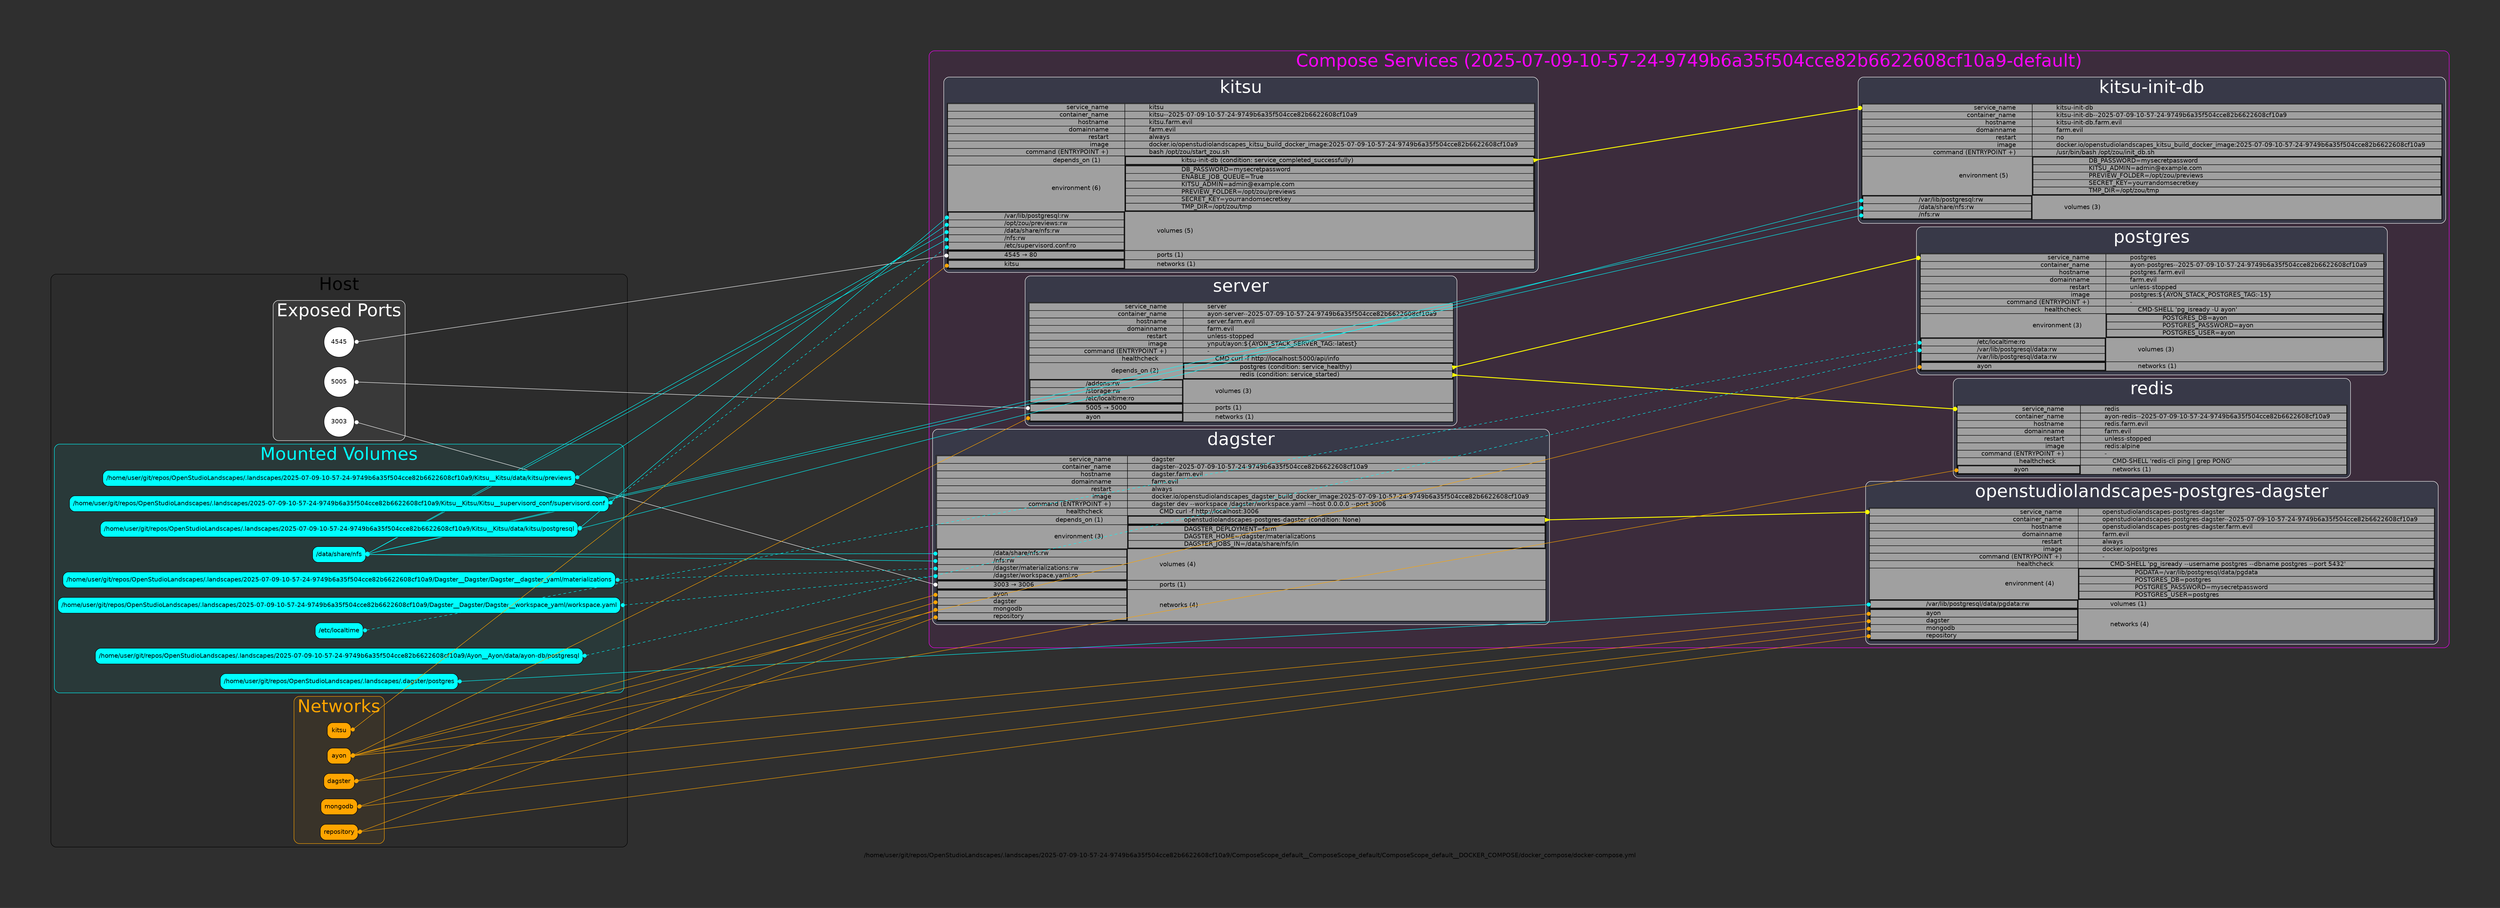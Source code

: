 digraph main_graph {
	graph [bb="0,0,5624,1857",
		bgcolor="#2f2f2f",
		fontname=Helvetica,
		label="/home/user/git/repos/OpenStudioLandscapes/.landscapes/2025-07-09-10-57-24-9749b6a35f504cce82b6622608cf10a9/ComposeScope_default__\
ComposeScope_default/ComposeScope_default__DOCKER_COMPOSE/docker_compose/docker-compose.yml",
		lheight=0.21,
		lp="2812,11.5",
		lwidth=24.46,
		nodesep=0.3,
		pad=1.5,
		rankdir=LR,
		ranksep=10,
		splines=line,
		style=rounded
	];
	node [label="\N"];
	subgraph "cluster_cluster_root_services_2025-07-09-10-57-24-9749b6a35f504cce82b6622608cf10a9-default" {
		graph [bb="2011,486,5616,1849",
			color="#FF00FF",
			fillcolor="#FF00FF10",
			fontcolor="#FF00FF",
			fontname=Helvetica,
			fontsize=40,
			label="Compose Services (2025-07-09-10-57-24-9749b6a35f504cce82b6622608cf10a9-default)",
			lheight=0.61,
			lp="3813.5,1823",
			lwidth=24.90,
			rankdir=TB,
			style="filled,rounded"
		];
		subgraph cluster_cluster_service_postgres {
			graph [bb="4366.5,1109,5440.5,1447",
				color=white,
				fillcolor="#00FFFF10",
				fontcolor=white,
				fontname=Helvetica,
				label=postgres,
				lheight=0.61,
				lp="4903.5,1421",
				lwidth=2.43,
				rankdir=TB,
				shape=square,
				style="filled,rounded"
			];
			"NODE-SERVICE_postgres"	[color="#0A0A0A",
				fillcolor="#A0A0A0",
				fontname=Helvetica,
				height=3.7361,
				label=<<table border="1" cellspacing="0" cellpadding="0">
    <!-- SERVICE_NAME -->
    <tr>
        <td align="right" port="PLUG_NODE-SERVICE_postgres">
            service_name
        </td>
        <td align="left">
            postgres
        </td>
    </tr>
    <!-- CONTAINER_NAME -->
    <tr>
        <td align="right">
            container_name
        </td>
        <td align="left">
            ayon-postgres--2025-07-09-10-57-24-9749b6a35f504cce82b6622608cf10a9
        </td>
    </tr>
    <!-- HOSTNAME -->
    <tr>
        <td align="right">
            hostname
        </td>
        <td align="left">
            postgres.farm.evil
        </td>
    </tr>
    <!-- DOMAINNAME -->
    <tr>
        <td align="right">
            domainname
        </td>
        <td align="left">
            farm.evil
        </td>
    </tr>
    <!-- RESTART -->
    <tr>
        <td align="right">
            restart
        </td>
        <td align="left">
            unless-stopped
        </td>
    </tr>
    <!-- IMAGE -->
    <tr>
        <td align="right">
            image
        </td>
        <td align="left">
            postgres:${AYON_STACK_POSTGRES_TAG:-15}
        </td>
    </tr>
    <!-- COMMAND -->
    <tr>
        <td align="right">
            command (ENTRYPOINT +)
        </td>
        <td align="left">
            -
        </td>
    </tr>
    <!-- HEALTHCHECK -->
    
        <tr>
            <td align="right">
                healthcheck
            </td>
            <td align="left">
                CMD-SHELL 'pg_isready -U ayon'
            </td>
        </tr>
    
    <!-- DEPENDS_ON -->
    
    <!-- ENVIRONMENT -->
    
        <tr>
            <td align="right">
                environment (3)
            </td>
            <td align="left">
                <table border="1" cellspacing="0" cellpadding="0">
                    
                    <tr>
                        <td align="left">
                            POSTGRES_DB=ayon
                        </td>
                    </tr>
                    
                    <tr>
                        <td align="left">
                            POSTGRES_PASSWORD=ayon
                        </td>
                    </tr>
                    
                    <tr>
                        <td align="left">
                            POSTGRES_USER=ayon
                        </td>
                    </tr>
                    
                </table>
            </td>
        </tr>
    
    <!-- VOLUMES -->
    
        <tr>
            <td align="left">
                <table border="1" cellspacing="0" cellpadding="0">
                    
                    <tr>
                        <td align="left" port="PLUG_postgres__/etc/localtime">
                            /etc/localtime:ro
                        </td>
                    </tr>
                    
                    <tr>
                        <td align="left" port="PLUG_postgres__/var/lib/postgresql/data">
                            /var/lib/postgresql/data:rw
                        </td>
                    </tr>
                    
                    <tr>
                        <td align="left" port="PLUG_postgres__/var/lib/postgresql/data">
                            /var/lib/postgresql/data:rw
                        </td>
                    </tr>
                    
                </table>
            </td>
            <td align="left">
                volumes (3)
            </td>
        </tr>
    
    <!-- PORTS -->
    
    <!-- NETWORKS -->
    
        <tr>
            <td align="left">
                <table border="1" cellspacing="0" cellpadding="0">
                    
                    <tr>
                        <td align="left" port="PLUG_ayon">
                            ayon
                        </td>
                    </tr>
                    
                </table>
            </td>
            <td align="left">
                networks (1)
            </td>
        </tr>
    
</table>>,
				labeljust=l,
				pos="4903.5,1252",
				shape=plain,
				style=filled,
				width=14.694];
		}
		subgraph cluster_cluster_service_redis {
			graph [bb="4450.5,874,5356.5,1101",
				color=white,
				fillcolor="#00FFFF10",
				fontcolor=white,
				fontname=Helvetica,
				label=redis,
				lheight=0.61,
				lp="4903.5,1075",
				lwidth=1.38,
				rankdir=TB,
				shape=square,
				style="filled,rounded"
			];
			"NODE-SERVICE_redis"	[color="#0A0A0A",
				fillcolor="#A0A0A0",
				fontname=Helvetica,
				height=2.2083,
				label=<<table border="1" cellspacing="0" cellpadding="0">
    <!-- SERVICE_NAME -->
    <tr>
        <td align="right" port="PLUG_NODE-SERVICE_redis">
            service_name
        </td>
        <td align="left">
            redis
        </td>
    </tr>
    <!-- CONTAINER_NAME -->
    <tr>
        <td align="right">
            container_name
        </td>
        <td align="left">
            ayon-redis--2025-07-09-10-57-24-9749b6a35f504cce82b6622608cf10a9
        </td>
    </tr>
    <!-- HOSTNAME -->
    <tr>
        <td align="right">
            hostname
        </td>
        <td align="left">
            redis.farm.evil
        </td>
    </tr>
    <!-- DOMAINNAME -->
    <tr>
        <td align="right">
            domainname
        </td>
        <td align="left">
            farm.evil
        </td>
    </tr>
    <!-- RESTART -->
    <tr>
        <td align="right">
            restart
        </td>
        <td align="left">
            unless-stopped
        </td>
    </tr>
    <!-- IMAGE -->
    <tr>
        <td align="right">
            image
        </td>
        <td align="left">
            redis:alpine
        </td>
    </tr>
    <!-- COMMAND -->
    <tr>
        <td align="right">
            command (ENTRYPOINT +)
        </td>
        <td align="left">
            -
        </td>
    </tr>
    <!-- HEALTHCHECK -->
    
        <tr>
            <td align="right">
                healthcheck
            </td>
            <td align="left">
                CMD-SHELL 'redis-cli ping | grep PONG'
            </td>
        </tr>
    
    <!-- DEPENDS_ON -->
    
    <!-- ENVIRONMENT -->
    
    <!-- VOLUMES -->
    
    <!-- PORTS -->
    
    <!-- NETWORKS -->
    
        <tr>
            <td align="left">
                <table border="1" cellspacing="0" cellpadding="0">
                    
                    <tr>
                        <td align="left" port="PLUG_ayon">
                            ayon
                        </td>
                    </tr>
                    
                </table>
            </td>
            <td align="left">
                networks (1)
            </td>
        </tr>
    
</table>>,
				labeljust=l,
				pos="4903.5,961",
				shape=plain,
				style=filled,
				width=12.361];
		}
		subgraph cluster_cluster_service_server {
			graph [bb="2264.5,993,3249.5,1335",
				color=white,
				fillcolor="#00FFFF10",
				fontcolor=white,
				fontname=Helvetica,
				label=server,
				lheight=0.61,
				lp="2757,1309",
				lwidth=1.78,
				rankdir=TB,
				shape=square,
				style="filled,rounded"
			];
			"NODE-SERVICE_server"	[color="#0A0A0A",
				fillcolor="#A0A0A0",
				fontname=Helvetica,
				height=3.7917,
				label=<<table border="1" cellspacing="0" cellpadding="0">
    <!-- SERVICE_NAME -->
    <tr>
        <td align="right" port="PLUG_NODE-SERVICE_server">
            service_name
        </td>
        <td align="left">
            server
        </td>
    </tr>
    <!-- CONTAINER_NAME -->
    <tr>
        <td align="right">
            container_name
        </td>
        <td align="left">
            ayon-server--2025-07-09-10-57-24-9749b6a35f504cce82b6622608cf10a9
        </td>
    </tr>
    <!-- HOSTNAME -->
    <tr>
        <td align="right">
            hostname
        </td>
        <td align="left">
            server.farm.evil
        </td>
    </tr>
    <!-- DOMAINNAME -->
    <tr>
        <td align="right">
            domainname
        </td>
        <td align="left">
            farm.evil
        </td>
    </tr>
    <!-- RESTART -->
    <tr>
        <td align="right">
            restart
        </td>
        <td align="left">
            unless-stopped
        </td>
    </tr>
    <!-- IMAGE -->
    <tr>
        <td align="right">
            image
        </td>
        <td align="left">
            ynput/ayon:${AYON_STACK_SERVER_TAG:-latest}
        </td>
    </tr>
    <!-- COMMAND -->
    <tr>
        <td align="right">
            command (ENTRYPOINT +)
        </td>
        <td align="left">
            -
        </td>
    </tr>
    <!-- HEALTHCHECK -->
    
        <tr>
            <td align="right">
                healthcheck
            </td>
            <td align="left">
                CMD curl -f http://localhost:5000/api/info
            </td>
        </tr>
    
    <!-- DEPENDS_ON -->
    
        <tr>
            <td align="right">
                depends_on (2)
            </td>
            <td>
                <table border="1" cellspacing="0" cellpadding="0">
                    
                    <tr>
                        <td align="left" port="PLUG_DEPENDS_ON_NODE-SERVICE_postgres">
                            postgres (condition: service_healthy)
                        </td>
                    </tr>
                    
                    <tr>
                        <td align="left" port="PLUG_DEPENDS_ON_NODE-SERVICE_redis">
                            redis (condition: service_started)
                        </td>
                    </tr>
                    
                </table>
            </td>
        </tr>
    
    <!-- ENVIRONMENT -->
    
    <!-- VOLUMES -->
    
        <tr>
            <td align="left">
                <table border="1" cellspacing="0" cellpadding="0">
                    
                    <tr>
                        <td align="left" port="PLUG_server__/addons">
                            /addons:rw
                        </td>
                    </tr>
                    
                    <tr>
                        <td align="left" port="PLUG_server__/storage">
                            /storage:rw
                        </td>
                    </tr>
                    
                    <tr>
                        <td align="left" port="PLUG_server__/etc/localtime">
                            /etc/localtime:ro
                        </td>
                    </tr>
                    
                </table>
            </td>
            <td align="left">
                volumes (3)
            </td>
        </tr>
    
    <!-- PORTS -->
    
        <tr>
            <td align="left">
                <table border="1" cellspacing="0" cellpadding="0">
                    
                    <tr>
                        
                        <td align="left" port="PLUG_server__5005__5000">
                            5005 &#8594; 5000
                        </td>
                    </tr>
                    
                </table>
            </td>
            <td align="left">
                ports (1)
            </td>
        </tr>
    
    <!-- NETWORKS -->
    
        <tr>
            <td align="left">
                <table border="1" cellspacing="0" cellpadding="0">
                    
                    <tr>
                        <td align="left" port="PLUG_ayon">
                            ayon
                        </td>
                    </tr>
                    
                </table>
            </td>
            <td align="left">
                networks (1)
            </td>
        </tr>
    
</table>>,
				labeljust=l,
				pos="2757,1138",
				shape=plain,
				style=filled,
				width=13.458];
		}
		subgraph cluster_cluster_service_dagster {
			graph [bb="2019,539,3495,985",
				color=white,
				fillcolor="#00FFFF10",
				fontcolor=white,
				fontname=Helvetica,
				label=dagster,
				lheight=0.61,
				lp="2757,959",
				lwidth=2.14,
				rankdir=TB,
				shape=square,
				style="filled,rounded"
			];
			"NODE-SERVICE_dagster"	[color="#0A0A0A",
				fillcolor="#A0A0A0",
				fontname=Helvetica,
				height=5.2639,
				label=<<table border="1" cellspacing="0" cellpadding="0">
    <!-- SERVICE_NAME -->
    <tr>
        <td align="right" port="PLUG_NODE-SERVICE_dagster">
            service_name
        </td>
        <td align="left">
            dagster
        </td>
    </tr>
    <!-- CONTAINER_NAME -->
    <tr>
        <td align="right">
            container_name
        </td>
        <td align="left">
            dagster--2025-07-09-10-57-24-9749b6a35f504cce82b6622608cf10a9
        </td>
    </tr>
    <!-- HOSTNAME -->
    <tr>
        <td align="right">
            hostname
        </td>
        <td align="left">
            dagster.farm.evil
        </td>
    </tr>
    <!-- DOMAINNAME -->
    <tr>
        <td align="right">
            domainname
        </td>
        <td align="left">
            farm.evil
        </td>
    </tr>
    <!-- RESTART -->
    <tr>
        <td align="right">
            restart
        </td>
        <td align="left">
            always
        </td>
    </tr>
    <!-- IMAGE -->
    <tr>
        <td align="right">
            image
        </td>
        <td align="left">
            docker.io/openstudiolandscapes_dagster_build_docker_image:2025-07-09-10-57-24-9749b6a35f504cce82b6622608cf10a9
        </td>
    </tr>
    <!-- COMMAND -->
    <tr>
        <td align="right">
            command (ENTRYPOINT +)
        </td>
        <td align="left">
            dagster dev --workspace /dagster/workspace.yaml --host 0.0.0.0 --port 3006
        </td>
    </tr>
    <!-- HEALTHCHECK -->
    
        <tr>
            <td align="right">
                healthcheck
            </td>
            <td align="left">
                CMD curl -f http://localhost:3006
            </td>
        </tr>
    
    <!-- DEPENDS_ON -->
    
        <tr>
            <td align="right">
                depends_on (1)
            </td>
            <td>
                <table border="1" cellspacing="0" cellpadding="0">
                    
                    <tr>
                        <td align="left" port="PLUG_DEPENDS_ON_NODE-SERVICE_openstudiolandscapes-postgres-dagster">
                            openstudiolandscapes-postgres-dagster (condition: None)
                        </td>
                    </tr>
                    
                </table>
            </td>
        </tr>
    
    <!-- ENVIRONMENT -->
    
        <tr>
            <td align="right">
                environment (3)
            </td>
            <td align="left">
                <table border="1" cellspacing="0" cellpadding="0">
                    
                    <tr>
                        <td align="left">
                            DAGSTER_DEPLOYMENT=farm
                        </td>
                    </tr>
                    
                    <tr>
                        <td align="left">
                            DAGSTER_HOME=/dagster/materializations
                        </td>
                    </tr>
                    
                    <tr>
                        <td align="left">
                            DAGSTER_JOBS_IN=/data/share/nfs/in
                        </td>
                    </tr>
                    
                </table>
            </td>
        </tr>
    
    <!-- VOLUMES -->
    
        <tr>
            <td align="left">
                <table border="1" cellspacing="0" cellpadding="0">
                    
                    <tr>
                        <td align="left" port="PLUG_dagster__/data/share/nfs">
                            /data/share/nfs:rw
                        </td>
                    </tr>
                    
                    <tr>
                        <td align="left" port="PLUG_dagster__/nfs">
                            /nfs:rw
                        </td>
                    </tr>
                    
                    <tr>
                        <td align="left" port="PLUG_dagster__/dagster/materializations">
                            /dagster/materializations:rw
                        </td>
                    </tr>
                    
                    <tr>
                        <td align="left" port="PLUG_dagster__/dagster/workspace.yaml">
                            /dagster/workspace.yaml:ro
                        </td>
                    </tr>
                    
                </table>
            </td>
            <td align="left">
                volumes (4)
            </td>
        </tr>
    
    <!-- PORTS -->
    
        <tr>
            <td align="left">
                <table border="1" cellspacing="0" cellpadding="0">
                    
                    <tr>
                        
                        <td align="left" port="PLUG_dagster__3003__3006">
                            3003 &#8594; 3006
                        </td>
                    </tr>
                    
                </table>
            </td>
            <td align="left">
                ports (1)
            </td>
        </tr>
    
    <!-- NETWORKS -->
    
        <tr>
            <td align="left">
                <table border="1" cellspacing="0" cellpadding="0">
                    
                    <tr>
                        <td align="left" port="PLUG_ayon">
                            ayon
                        </td>
                    </tr>
                    
                    <tr>
                        <td align="left" port="PLUG_dagster">
                            dagster
                        </td>
                    </tr>
                    
                    <tr>
                        <td align="left" port="PLUG_mongodb">
                            mongodb
                        </td>
                    </tr>
                    
                    <tr>
                        <td align="left" port="PLUG_repository">
                            repository
                        </td>
                    </tr>
                    
                </table>
            </td>
            <td align="left">
                networks (4)
            </td>
        </tr>
    
</table>>,
				labeljust=l,
				pos="2757,736",
				shape=plain,
				style=filled,
				width=20.278];
		}
		subgraph "cluster_cluster_service_openstudiolandscapes-postgres-dagster" {
			graph [bb="4250.5,494,5556.5,866",
				color=white,
				fillcolor="#00FFFF10",
				fontcolor=white,
				fontname=Helvetica,
				label="openstudiolandscapes-postgres-dagster",
				lheight=0.61,
				lp="4903.5,840",
				lwidth=11.21,
				rankdir=TB,
				shape=square,
				style="filled,rounded"
			];
			"NODE-SERVICE_openstudiolandscapes-postgres-dagster"	[color="#0A0A0A",
				fillcolor="#A0A0A0",
				fontname=Helvetica,
				height=4.2083,
				label=<<table border="1" cellspacing="0" cellpadding="0">
    <!-- SERVICE_NAME -->
    <tr>
        <td align="right" port="PLUG_NODE-SERVICE_openstudiolandscapes-postgres-dagster">
            service_name
        </td>
        <td align="left">
            openstudiolandscapes-postgres-dagster
        </td>
    </tr>
    <!-- CONTAINER_NAME -->
    <tr>
        <td align="right">
            container_name
        </td>
        <td align="left">
            openstudiolandscapes-postgres-dagster--2025-07-09-10-57-24-9749b6a35f504cce82b6622608cf10a9
        </td>
    </tr>
    <!-- HOSTNAME -->
    <tr>
        <td align="right">
            hostname
        </td>
        <td align="left">
            openstudiolandscapes-postgres-dagster.farm.evil
        </td>
    </tr>
    <!-- DOMAINNAME -->
    <tr>
        <td align="right">
            domainname
        </td>
        <td align="left">
            farm.evil
        </td>
    </tr>
    <!-- RESTART -->
    <tr>
        <td align="right">
            restart
        </td>
        <td align="left">
            always
        </td>
    </tr>
    <!-- IMAGE -->
    <tr>
        <td align="right">
            image
        </td>
        <td align="left">
            docker.io/postgres
        </td>
    </tr>
    <!-- COMMAND -->
    <tr>
        <td align="right">
            command (ENTRYPOINT +)
        </td>
        <td align="left">
            -
        </td>
    </tr>
    <!-- HEALTHCHECK -->
    
        <tr>
            <td align="right">
                healthcheck
            </td>
            <td align="left">
                CMD-SHELL 'pg_isready --username postgres --dbname postgres --port 5432'
            </td>
        </tr>
    
    <!-- DEPENDS_ON -->
    
    <!-- ENVIRONMENT -->
    
        <tr>
            <td align="right">
                environment (4)
            </td>
            <td align="left">
                <table border="1" cellspacing="0" cellpadding="0">
                    
                    <tr>
                        <td align="left">
                            PGDATA=/var/lib/postgresql/data/pgdata
                        </td>
                    </tr>
                    
                    <tr>
                        <td align="left">
                            POSTGRES_DB=postgres
                        </td>
                    </tr>
                    
                    <tr>
                        <td align="left">
                            POSTGRES_PASSWORD=mysecretpassword
                        </td>
                    </tr>
                    
                    <tr>
                        <td align="left">
                            POSTGRES_USER=postgres
                        </td>
                    </tr>
                    
                </table>
            </td>
        </tr>
    
    <!-- VOLUMES -->
    
        <tr>
            <td align="left">
                <table border="1" cellspacing="0" cellpadding="0">
                    
                    <tr>
                        <td align="left" port="PLUG_openstudiolandscapes-postgres-dagster__/var/lib/postgresql/data/pgdata">
                            /var/lib/postgresql/data/pgdata:rw
                        </td>
                    </tr>
                    
                </table>
            </td>
            <td align="left">
                volumes (1)
            </td>
        </tr>
    
    <!-- PORTS -->
    
    <!-- NETWORKS -->
    
        <tr>
            <td align="left">
                <table border="1" cellspacing="0" cellpadding="0">
                    
                    <tr>
                        <td align="left" port="PLUG_ayon">
                            ayon
                        </td>
                    </tr>
                    
                    <tr>
                        <td align="left" port="PLUG_dagster">
                            dagster
                        </td>
                    </tr>
                    
                    <tr>
                        <td align="left" port="PLUG_mongodb">
                            mongodb
                        </td>
                    </tr>
                    
                    <tr>
                        <td align="left" port="PLUG_repository">
                            repository
                        </td>
                    </tr>
                    
                </table>
            </td>
            <td align="left">
                networks (4)
            </td>
        </tr>
    
</table>>,
				labeljust=l,
				pos="4903.5,654",
				shape=plain,
				style=filled,
				width=17.917];
		}
		subgraph cluster_cluster_service_kitsu {
			graph [bb="2044.5,1343,3469.5,1789",
				color=white,
				fillcolor="#00FFFF10",
				fontcolor=white,
				fontname=Helvetica,
				label=kitsu,
				lheight=0.61,
				lp="2757,1763",
				lwidth=1.35,
				rankdir=TB,
				shape=square,
				style="filled,rounded"
			];
			"NODE-SERVICE_kitsu"	[color="#0A0A0A",
				fillcolor="#A0A0A0",
				fontname=Helvetica,
				height=5.2639,
				label=<<table border="1" cellspacing="0" cellpadding="0">
    <!-- SERVICE_NAME -->
    <tr>
        <td align="right" port="PLUG_NODE-SERVICE_kitsu">
            service_name
        </td>
        <td align="left">
            kitsu
        </td>
    </tr>
    <!-- CONTAINER_NAME -->
    <tr>
        <td align="right">
            container_name
        </td>
        <td align="left">
            kitsu--2025-07-09-10-57-24-9749b6a35f504cce82b6622608cf10a9
        </td>
    </tr>
    <!-- HOSTNAME -->
    <tr>
        <td align="right">
            hostname
        </td>
        <td align="left">
            kitsu.farm.evil
        </td>
    </tr>
    <!-- DOMAINNAME -->
    <tr>
        <td align="right">
            domainname
        </td>
        <td align="left">
            farm.evil
        </td>
    </tr>
    <!-- RESTART -->
    <tr>
        <td align="right">
            restart
        </td>
        <td align="left">
            always
        </td>
    </tr>
    <!-- IMAGE -->
    <tr>
        <td align="right">
            image
        </td>
        <td align="left">
            docker.io/openstudiolandscapes_kitsu_build_docker_image:2025-07-09-10-57-24-9749b6a35f504cce82b6622608cf10a9
        </td>
    </tr>
    <!-- COMMAND -->
    <tr>
        <td align="right">
            command (ENTRYPOINT +)
        </td>
        <td align="left">
            bash /opt/zou/start_zou.sh
        </td>
    </tr>
    <!-- HEALTHCHECK -->
    
    <!-- DEPENDS_ON -->
    
        <tr>
            <td align="right">
                depends_on (1)
            </td>
            <td>
                <table border="1" cellspacing="0" cellpadding="0">
                    
                    <tr>
                        <td align="left" port="PLUG_DEPENDS_ON_NODE-SERVICE_kitsu-init-db">
                            kitsu-init-db (condition: service_completed_successfully)
                        </td>
                    </tr>
                    
                </table>
            </td>
        </tr>
    
    <!-- ENVIRONMENT -->
    
        <tr>
            <td align="right">
                environment (6)
            </td>
            <td align="left">
                <table border="1" cellspacing="0" cellpadding="0">
                    
                    <tr>
                        <td align="left">
                            DB_PASSWORD=mysecretpassword
                        </td>
                    </tr>
                    
                    <tr>
                        <td align="left">
                            ENABLE_JOB_QUEUE=True
                        </td>
                    </tr>
                    
                    <tr>
                        <td align="left">
                            KITSU_ADMIN=admin@example.com
                        </td>
                    </tr>
                    
                    <tr>
                        <td align="left">
                            PREVIEW_FOLDER=/opt/zou/previews
                        </td>
                    </tr>
                    
                    <tr>
                        <td align="left">
                            SECRET_KEY=yourrandomsecretkey
                        </td>
                    </tr>
                    
                    <tr>
                        <td align="left">
                            TMP_DIR=/opt/zou/tmp
                        </td>
                    </tr>
                    
                </table>
            </td>
        </tr>
    
    <!-- VOLUMES -->
    
        <tr>
            <td align="left">
                <table border="1" cellspacing="0" cellpadding="0">
                    
                    <tr>
                        <td align="left" port="PLUG_kitsu__/var/lib/postgresql">
                            /var/lib/postgresql:rw
                        </td>
                    </tr>
                    
                    <tr>
                        <td align="left" port="PLUG_kitsu__/opt/zou/previews">
                            /opt/zou/previews:rw
                        </td>
                    </tr>
                    
                    <tr>
                        <td align="left" port="PLUG_kitsu__/data/share/nfs">
                            /data/share/nfs:rw
                        </td>
                    </tr>
                    
                    <tr>
                        <td align="left" port="PLUG_kitsu__/nfs">
                            /nfs:rw
                        </td>
                    </tr>
                    
                    <tr>
                        <td align="left" port="PLUG_kitsu__/etc/supervisord.conf">
                            /etc/supervisord.conf:ro
                        </td>
                    </tr>
                    
                </table>
            </td>
            <td align="left">
                volumes (5)
            </td>
        </tr>
    
    <!-- PORTS -->
    
        <tr>
            <td align="left">
                <table border="1" cellspacing="0" cellpadding="0">
                    
                    <tr>
                        
                        <td align="left" port="PLUG_kitsu__4545__80">
                            4545 &#8594; 80
                        </td>
                    </tr>
                    
                </table>
            </td>
            <td align="left">
                ports (1)
            </td>
        </tr>
    
    <!-- NETWORKS -->
    
        <tr>
            <td align="left">
                <table border="1" cellspacing="0" cellpadding="0">
                    
                    <tr>
                        <td align="left" port="PLUG_kitsu">
                            kitsu
                        </td>
                    </tr>
                    
                </table>
            </td>
            <td align="left">
                networks (1)
            </td>
        </tr>
    
</table>>,
				labeljust=l,
				pos="2757,1540",
				shape=plain,
				style=filled,
				width=19.569];
		}
		subgraph "cluster_cluster_service_kitsu-init-db" {
			graph [bb="4199,1455,5608,1789",
				color=white,
				fillcolor="#00FFFF10",
				fontcolor=white,
				fontname=Helvetica,
				label="kitsu-init-db",
				lheight=0.61,
				lp="4903.5,1763",
				lwidth=3.35,
				rankdir=TB,
				shape=square,
				style="filled,rounded"
			];
			"NODE-SERVICE_kitsu-init-db"	[color="#0A0A0A",
				fillcolor="#A0A0A0",
				fontname=Helvetica,
				height=3.6806,
				label=<<table border="1" cellspacing="0" cellpadding="0">
    <!-- SERVICE_NAME -->
    <tr>
        <td align="right" port="PLUG_NODE-SERVICE_kitsu-init-db">
            service_name
        </td>
        <td align="left">
            kitsu-init-db
        </td>
    </tr>
    <!-- CONTAINER_NAME -->
    <tr>
        <td align="right">
            container_name
        </td>
        <td align="left">
            kitsu-init-db--2025-07-09-10-57-24-9749b6a35f504cce82b6622608cf10a9
        </td>
    </tr>
    <!-- HOSTNAME -->
    <tr>
        <td align="right">
            hostname
        </td>
        <td align="left">
            kitsu-init-db.farm.evil
        </td>
    </tr>
    <!-- DOMAINNAME -->
    <tr>
        <td align="right">
            domainname
        </td>
        <td align="left">
            farm.evil
        </td>
    </tr>
    <!-- RESTART -->
    <tr>
        <td align="right">
            restart
        </td>
        <td align="left">
            no
        </td>
    </tr>
    <!-- IMAGE -->
    <tr>
        <td align="right">
            image
        </td>
        <td align="left">
            docker.io/openstudiolandscapes_kitsu_build_docker_image:2025-07-09-10-57-24-9749b6a35f504cce82b6622608cf10a9
        </td>
    </tr>
    <!-- COMMAND -->
    <tr>
        <td align="right">
            command (ENTRYPOINT +)
        </td>
        <td align="left">
            /usr/bin/bash /opt/zou/init_db.sh
        </td>
    </tr>
    <!-- HEALTHCHECK -->
    
    <!-- DEPENDS_ON -->
    
    <!-- ENVIRONMENT -->
    
        <tr>
            <td align="right">
                environment (5)
            </td>
            <td align="left">
                <table border="1" cellspacing="0" cellpadding="0">
                    
                    <tr>
                        <td align="left">
                            DB_PASSWORD=mysecretpassword
                        </td>
                    </tr>
                    
                    <tr>
                        <td align="left">
                            KITSU_ADMIN=admin@example.com
                        </td>
                    </tr>
                    
                    <tr>
                        <td align="left">
                            PREVIEW_FOLDER=/opt/zou/previews
                        </td>
                    </tr>
                    
                    <tr>
                        <td align="left">
                            SECRET_KEY=yourrandomsecretkey
                        </td>
                    </tr>
                    
                    <tr>
                        <td align="left">
                            TMP_DIR=/opt/zou/tmp
                        </td>
                    </tr>
                    
                </table>
            </td>
        </tr>
    
    <!-- VOLUMES -->
    
        <tr>
            <td align="left">
                <table border="1" cellspacing="0" cellpadding="0">
                    
                    <tr>
                        <td align="left" port="PLUG_kitsu-init-db__/var/lib/postgresql">
                            /var/lib/postgresql:rw
                        </td>
                    </tr>
                    
                    <tr>
                        <td align="left" port="PLUG_kitsu-init-db__/data/share/nfs">
                            /data/share/nfs:rw
                        </td>
                    </tr>
                    
                    <tr>
                        <td align="left" port="PLUG_kitsu-init-db__/nfs">
                            /nfs:rw
                        </td>
                    </tr>
                    
                </table>
            </td>
            <td align="left">
                volumes (3)
            </td>
        </tr>
    
    <!-- PORTS -->
    
    <!-- NETWORKS -->
    
</table>>,
				labeljust=l,
				pos="4903.5,1596",
				shape=plain,
				style=filled,
				width=19.347];
		}
		"NODE-SERVICE_server":"PLUG_DEPENDS_ON_NODE-SERVICE_postgres":e -> "NODE-SERVICE_postgres":"PLUG_NODE-SERVICE_postgres":w	[arrowhead=dot,
			arrowtail=inv,
			color=yellow,
			dir=both,
			fontname=Helvetica,
			pos="s,3240,1126 e,4374.5,1377 3249.8,1128.2 3355,1151.4 4272,1354.3 4366.6,1375.3",
			style=bold];
		"NODE-SERVICE_server":"PLUG_DEPENDS_ON_NODE-SERVICE_redis":e -> "NODE-SERVICE_redis":"PLUG_NODE-SERVICE_redis":w	[arrowhead=dot,
			arrowtail=inv,
			color=yellow,
			dir=both,
			fontname=Helvetica,
			pos="s,3240,1109 e,4458.5,1031 3250.2,1108.3 3361.4,1101.2 4350.2,1037.9 4450.3,1031.5",
			style=bold];
		"NODE-SERVICE_dagster":"PLUG_DEPENDS_ON_NODE-SERVICE_openstudiolandscapes-postgres-dagster":e -> "NODE-SERVICE_openstudiolandscapes-postgres-dagster":"PLUG_NODE-SERVICE_openstudiolandscapes-postgres-dagster":w	[arrowhead=dot,
			arrowtail=inv,
			color=yellow,
			dir=both,
			fontname=Helvetica,
			pos="s,3485,778 e,4258.5,796 3495.1,778.23 3579.9,780.21 4174.2,794.04 4250.5,795.81",
			style=bold];
		"NODE-SERVICE_kitsu":"PLUG_DEPENDS_ON_NODE-SERVICE_kitsu-init-db":e -> "NODE-SERVICE_kitsu-init-db":"PLUG_NODE-SERVICE_kitsu-init-db":w	[arrowhead=dot,
			arrowtail=inv,
			color=yellow,
			dir=both,
			fontname=Helvetica,
			pos="s,3460,1599 e,4207.5,1719 3470,1600.6 3552.8,1613.9 4123.8,1705.6 4199.3,1717.7",
			style=bold];
	}
	subgraph cluster_cluster_host {
		graph [bb="8,31,1323,1337",
			color="#000000",
			fillcolor="#00000010",
			fontcolor="#000000",
			fontname=Helvetica,
			fontsize=40,
			label=Host,
			lheight=0.61,
			lp="665.5,1311",
			lwidth=1.28,
			rankdir=TB,
			style="filled,rounded"
		];
		subgraph cluster_cluster_root_ports {
			graph [bb="515.05,959,815.95,1277",
				color="#FFFFFF",
				fillcolor="#FFFFFF10",
				fontcolor="#FFFFFF",
				fontname=Helvetica,
				fontsize=40,
				label="Exposed Ports",
				lheight=0.61,
				lp="665.5,1251",
				lwidth=3.96,
				rankdir=TB,
				style="filled,rounded"
			];
			dagster__3003__3006	[color=black,
				fillcolor="#FFFFFF",
				fontname=Helvetica,
				height=0.95686,
				label=3003,
				pos="665.5,1001",
				shape=circle,
				style=filled,
				width=0.95686];
			kitsu__4545__80	[color=black,
				fillcolor="#FFFFFF",
				fontname=Helvetica,
				height=0.95686,
				label=4545,
				pos="665.5,1183",
				shape=circle,
				style=filled,
				width=0.95686];
			server__5005__5000	[color=black,
				fillcolor="#FFFFFF",
				fontname=Helvetica,
				height=0.95686,
				label=5005,
				pos="665.5,1092",
				shape=circle,
				style=filled,
				width=0.95686];
		}
		subgraph cluster_cluster_root_volumes {
			graph [bb="16,383,1315,951",
				color="#00FFFF",
				fillcolor="#00FFFF10",
				fontcolor="#00FFFF",
				fontname=Helvetica,
				fontsize=40,
				label="Mounted Volumes",
				lheight=0.61,
				lp="665.5,925",
				lwidth=5.00,
				rankdir=TB,
				style="filled,rounded"
			];
			"/data/share/nfs"	[color=black,
				fillcolor="#00FFFF",
				fontname=Helvetica,
				height=0.5,
				label="/data/share/nfs",
				pos="665.5,699",
				shape=box,
				style="filled,rounded",
				width=1.6806];
			"/home/user/git/repos/OpenStudioLandscapes/.landscapes/2025-07-09-10-57-24-9749b6a35f504cce82b6622608cf10a9/Dagster__Dagster/Dagster__\
dagster_yaml/materializations"	[color=black,
				fillcolor="#00FFFF",
				fontname=Helvetica,
				height=0.5,
				label="/home/user/git/repos/OpenStudioLandscapes/.landscapes/2025-07-09-10-57-24-9749b6a35f504cce82b6622608cf10a9/Dagster__Dagster/Dagster__\
dagster_yaml/materializations",
				pos="665.5,641",
				shape=box,
				style="filled,rounded",
				width=17.5];
			"/home/user/git/repos/OpenStudioLandscapes/.landscapes/2025-07-09-10-57-24-9749b6a35f504cce82b6622608cf10a9/Dagster__Dagster/Dagster__\
workspace_yaml/workspace.yaml"	[color=black,
				fillcolor="#00FFFF",
				fontname=Helvetica,
				height=0.5,
				label="/home/user/git/repos/OpenStudioLandscapes/.landscapes/2025-07-09-10-57-24-9749b6a35f504cce82b6622608cf10a9/Dagster__Dagster/Dagster__\
workspace_yaml/workspace.yaml",
				pos="665.5,583",
				shape=box,
				style="filled,rounded",
				width=17.819];
			"/home/user/git/repos/OpenStudioLandscapes/.landscapes/2025-07-09-10-57-24-9749b6a35f504cce82b6622608cf10a9/Kitsu__Kitsu/Kitsu__supervisord_\
conf/supervisord.conf"	[color=black,
				fillcolor="#00FFFF",
				fontname=Helvetica,
				height=0.5,
				label="/home/user/git/repos/OpenStudioLandscapes/.landscapes/2025-07-09-10-57-24-9749b6a35f504cce82b6622608cf10a9/Kitsu__Kitsu/Kitsu__supervisord_\
conf/supervisord.conf",
				pos="665.5,815",
				shape=box,
				style="filled,rounded",
				width=17.083];
			"/home/user/git/repos/OpenStudioLandscapes/.landscapes/2025-07-09-10-57-24-9749b6a35f504cce82b6622608cf10a9/Kitsu__Kitsu/data/kitsu/\
postgresql"	[color=black,
				fillcolor="#00FFFF",
				fontname=Helvetica,
				height=0.5,
				label="/home/user/git/repos/OpenStudioLandscapes/.landscapes/2025-07-09-10-57-24-9749b6a35f504cce82b6622608cf10a9/Kitsu__Kitsu/data/kitsu/\
postgresql",
				pos="665.5,757",
				shape=box,
				style="filled,rounded",
				width=15.125];
			"/home/user/git/repos/OpenStudioLandscapes/.landscapes/2025-07-09-10-57-24-9749b6a35f504cce82b6622608cf10a9/Kitsu__Kitsu/data/kitsu/\
previews"	[color=black,
				fillcolor="#00FFFF",
				fontname=Helvetica,
				height=0.5,
				label="/home/user/git/repos/OpenStudioLandscapes/.landscapes/2025-07-09-10-57-24-9749b6a35f504cce82b6622608cf10a9/Kitsu__Kitsu/data/kitsu/\
previews",
				pos="665.5,873",
				shape=box,
				style="filled,rounded",
				width=14.972];
			"/home/user/git/repos/OpenStudioLandscapes/.landscapes/.dagster/postgres"	[color=black,
				fillcolor="#00FFFF",
				fontname=Helvetica,
				height=0.5,
				label="/home/user/git/repos/OpenStudioLandscapes/.landscapes/.dagster/postgres",
				pos="665.5,409",
				shape=box,
				style="filled,rounded",
				width=7.5278];
			"/etc/localtime"	[color=black,
				fillcolor="#00FFFF",
				fontname=Helvetica,
				height=0.5,
				label="/etc/localtime",
				pos="665.5,525",
				shape=box,
				style="filled,rounded",
				width=1.5139];
			"/home/user/git/repos/OpenStudioLandscapes/.landscapes/2025-07-09-10-57-24-9749b6a35f504cce82b6622608cf10a9/Ayon__Ayon/data/ayon-db/\
postgresql"	[color=black,
				fillcolor="#00FFFF",
				fontname=Helvetica,
				height=0.5,
				label="/home/user/git/repos/OpenStudioLandscapes/.landscapes/2025-07-09-10-57-24-9749b6a35f504cce82b6622608cf10a9/Ayon__Ayon/data/ayon-db/\
postgresql",
				pos="665.5,467",
				shape=box,
				style="filled,rounded",
				width=15.444];
		}
		subgraph cluster_cluster_root_networks {
			graph [bb="562.5,39,768.5,375",
				color="#FFA500",
				fillcolor="#FFA50010",
				fontcolor="#FFA500",
				fontname=Helvetica,
				fontsize=40,
				label=Networks,
				lheight=0.61,
				lp="665.5,349",
				lwidth=2.64,
				rankdir=TB,
				style="filled,rounded"
			];
			ayon	[color=black,
				fillcolor="#FFA500",
				fontname=Helvetica,
				height=0.5,
				label=ayon,
				pos="665.5,239",
				shape=box,
				style="filled,rounded",
				width=0.75];
			dagster	[color=black,
				fillcolor="#FFA500",
				fontname=Helvetica,
				height=0.5,
				label=dagster,
				pos="665.5,181",
				shape=box,
				style="filled,rounded",
				width=0.97222];
			mongodb	[color=black,
				fillcolor="#FFA500",
				fontname=Helvetica,
				height=0.5,
				label=mongodb,
				pos="665.5,123",
				shape=box,
				style="filled,rounded",
				width=1.1528];
			repository	[color=black,
				fillcolor="#FFA500",
				fontname=Helvetica,
				height=0.5,
				label=repository,
				pos="665.5,65",
				shape=box,
				style="filled,rounded",
				width=1.1944];
			kitsu	[color=black,
				fillcolor="#FFA500",
				fontname=Helvetica,
				height=0.5,
				label=kitsu,
				pos="665.5,297",
				shape=box,
				style="filled,rounded",
				width=0.75];
		}
	}
	dagster__3003__3006:e -> "NODE-SERVICE_dagster":PLUG_dagster__3003__3006:w	[arrowhead=dot,
		arrowtail=dot,
		color="#FFFFFF",
		dir=both,
		fontname=Helvetica,
		pos="s,701.5,1001 e,2029,629 709.3,998.82 812.99,969.76 1917.9,660.13 2021.3,631.17",
		style=rounded];
	kitsu__4545__80:e -> "NODE-SERVICE_kitsu":PLUG_kitsu__4545__80:w	[arrowhead=dot,
		arrowtail=dot,
		color="#FFFFFF",
		dir=both,
		fontname=Helvetica,
		pos="s,701.5,1183 e,2055,1382 709.45,1184.2 815.06,1199.7 1939.4,1365 2046.8,1380.8",
		style=rounded];
	server__5005__5000:e -> "NODE-SERVICE_server":PLUG_server__5005__5000:w	[arrowhead=dot,
		arrowtail=dot,
		color="#FFFFFF",
		dir=both,
		fontname=Helvetica,
		pos="s,701.5,1092 e,2275,1033 709.59,1091.7 825.54,1087.3 2150.6,1037.7 2266.9,1033.3",
		style=rounded];
	"/data/share/nfs":e -> "NODE-SERVICE_dagster":"PLUG_dagster__/data/share/nfs":w	[arrowhead=dot,
		arrowtail=dot,
		color="#00FFFF",
		dir=both,
		fontname=Helvetica,
		pos="s,726.5,699 e,2029,701 734.82,699.01 840.33,699.17 1916,700.83 2020.8,700.99",
		style=solid];
	"/data/share/nfs":e -> "NODE-SERVICE_dagster":"PLUG_dagster__/nfs":w	[arrowhead=dot,
		arrowtail=dot,
		color="#00FFFF",
		dir=both,
		fontname=Helvetica,
		pos="s,726.5,699 e,2029,684 734.82,698.9 840.33,697.69 1916,685.3 2020.8,684.09",
		style=solid];
	"/data/share/nfs":e -> "NODE-SERVICE_kitsu":"PLUG_kitsu__/data/share/nfs":w	[arrowhead=dot,
		arrowtail=dot,
		color="#00FFFF",
		dir=both,
		fontname=Helvetica,
		pos="s,726.5,699 e,2055,1437 733.65,702.97 833.52,758.45 1947.9,1377.5 2047.8,1433",
		style=solid];
	"/data/share/nfs":e -> "NODE-SERVICE_kitsu":"PLUG_kitsu__/nfs":w	[arrowhead=dot,
		arrowtail=dot,
		color="#00FFFF",
		dir=both,
		fontname=Helvetica,
		pos="s,726.5,699 e,2055,1420 733.65,702.88 833.52,757.08 1947.9,1361.9 2047.8,1416.1",
		style=solid];
	"/data/share/nfs":e -> "NODE-SERVICE_kitsu-init-db":"PLUG_kitsu-init-db__/data/share/nfs":w	[arrowhead=dot,
		arrowtail=dot,
		color="#00FFFF",
		dir=both,
		fontname=Helvetica,
		pos="s,725.5,699 e,4210.5,1491 733.45,700.81 911.51,741.27 4023.3,1448.5 4202.5,1489.2",
		style=solid];
	"/data/share/nfs":e -> "NODE-SERVICE_kitsu-init-db":"PLUG_kitsu-init-db__/nfs":w	[arrowhead=dot,
		arrowtail=dot,
		color="#00FFFF",
		dir=both,
		fontname=Helvetica,
		pos="s,725.5,699 e,4210.5,1474 733.45,700.77 911.51,740.36 4023.3,1432.4 4202.5,1472.2",
		style=solid];
	"/home/user/git/repos/OpenStudioLandscapes/.landscapes/2025-07-09-10-57-24-9749b6a35f504cce82b6622608cf10a9/Dagster__Dagster/Dagster__\
dagster_yaml/materializations":e -> "NODE-SERVICE_dagster":"PLUG_dagster__/dagster/materializations":w	[arrowhead=dot,
		arrowtail=dot,
		color="#00FFFF",
		dir=both,
		fontname=Helvetica,
		pos="s,1296.5,641 e,2029,667 1304.7,641.29 1379.9,643.96 1946,664.05 2020.8,666.71",
		style=dashed];
	"/home/user/git/repos/OpenStudioLandscapes/.landscapes/2025-07-09-10-57-24-9749b6a35f504cce82b6622608cf10a9/Dagster__Dagster/Dagster__\
workspace_yaml/workspace.yaml":e -> "NODE-SERVICE_dagster":"PLUG_dagster__/dagster/workspace.yaml":w	[arrowhead=dot,
		arrowtail=dot,
		color="#00FFFF",
		dir=both,
		fontname=Helvetica,
		pos="s,1308.5,583 e,2029,650 1316.6,583.75 1390.5,590.62 1947.3,642.41 2021,649.25",
		style=dashed];
	"/home/user/git/repos/OpenStudioLandscapes/.landscapes/2025-07-09-10-57-24-9749b6a35f504cce82b6622608cf10a9/Kitsu__Kitsu/Kitsu__supervisord_\
conf/supervisord.conf":e -> "NODE-SERVICE_kitsu":"PLUG_kitsu__/etc/supervisord.conf":w	[arrowhead=dot,
		arrowtail=dot,
		color="#00FFFF",
		dir=both,
		fontname=Helvetica,
		pos="s,1281.5,815 e,2055,1403 1288.2,820.08 1359.5,874.3 1978.7,1345 2048.6,1398.1",
		style=dashed];
	"/home/user/git/repos/OpenStudioLandscapes/.landscapes/2025-07-09-10-57-24-9749b6a35f504cce82b6622608cf10a9/Kitsu__Kitsu/data/kitsu/\
postgresql":e -> "NODE-SERVICE_kitsu":"PLUG_kitsu__/var/lib/postgresql":w	[arrowhead=dot,
		arrowtail=dot,
		color="#00FFFF",
		dir=both,
		fontname=Helvetica,
		pos="s,1211.5,757 e,2055,1471 1217.8,762.34 1290.9,824.23 1976.7,1404.8 2048.9,1465.8",
		style=solid];
	"/home/user/git/repos/OpenStudioLandscapes/.landscapes/2025-07-09-10-57-24-9749b6a35f504cce82b6622608cf10a9/Kitsu__Kitsu/data/kitsu/\
postgresql":e -> "NODE-SERVICE_kitsu-init-db":"PLUG_kitsu-init-db__/var/lib/postgresql":w	[arrowhead=dot,
		arrowtail=dot,
		color="#00FFFF",
		dir=both,
		fontname=Helvetica,
		pos="s,1210.5,757 e,4210.5,1508 1218.3,758.96 1381.3,799.76 4036.6,1464.5 4202.4,1506",
		style=solid];
	"/home/user/git/repos/OpenStudioLandscapes/.landscapes/2025-07-09-10-57-24-9749b6a35f504cce82b6622608cf10a9/Kitsu__Kitsu/data/kitsu/\
previews":e -> "NODE-SERVICE_kitsu":"PLUG_kitsu__/opt/zou/previews":w	[arrowhead=dot,
		arrowtail=dot,
		color="#00FFFF",
		dir=both,
		fontname=Helvetica,
		pos="s,1205.5,873 e,2055,1454 1212.3,877.68 1288.2,929.55 1970.8,1396.4 2047.9,1449.2",
		style=solid];
	"/home/user/git/repos/OpenStudioLandscapes/.landscapes/.dagster/postgres":e -> "NODE-SERVICE_openstudiolandscapes-postgres-dagster":"PLUG_openstudiolandscapes-postgres-dagster__/var/lib/postgresql/data/pgdata":w	[arrowhead=dot,
		arrowtail=dot,
		color="#00FFFF",
		dir=both,
		fontname=Helvetica,
		pos="s,936.5,409 e,4261.5,585 944.62,409.43 1119.9,418.71 4077.3,575.25 4253.3,584.57",
		style=solid];
	"/etc/localtime":e -> "NODE-SERVICE_postgres":"PLUG_postgres__/etc/localtime":w	[arrowhead=dot,
		arrowtail=dot,
		color="#00FFFF",
		dir=both,
		fontname=Helvetica,
		pos="s,720.5,525 e,4377.5,1183 728.55,526.45 912.49,559.54 4187.5,1148.8 4369.6,1181.6",
		style=dashed];
	"/home/user/git/repos/OpenStudioLandscapes/.landscapes/2025-07-09-10-57-24-9749b6a35f504cce82b6622608cf10a9/Ayon__Ayon/data/ayon-db/\
postgresql":e -> "NODE-SERVICE_postgres":"PLUG_postgres__/var/lib/postgresql/data":w	[arrowhead=dot,
		arrowtail=dot,
		color="#00FFFF",
		dir=both,
		fontname=Helvetica,
		pos="s,1221.5,467 e,4377.5,1166 1229.5,468.76 1398.4,506.19 4200,1126.7 4369.5,1164.2",
		style=dashed];
	ayon:e -> "NODE-SERVICE_postgres":PLUG_ayon:w	[arrowhead=dot,
		arrowtail=dot,
		color="#FFA500",
		dir=both,
		fontname=Helvetica,
		pos="s,692.5,239 e,4377.5,1128 700.33,240.89 882.55,284.85 4185.8,1081.8 4369.5,1126.1",
		style=solid];
	ayon:e -> "NODE-SERVICE_redis":PLUG_ayon:w	[arrowhead=dot,
		arrowtail=dot,
		color="#FFA500",
		dir=both,
		fontname=Helvetica,
		pos="s,692.5,239 e,4461.5,892 700.51,240.39 886.88,272.68 4265.4,858.03 4453.4,890.59",
		style=solid];
	ayon:e -> "NODE-SERVICE_server":PLUG_ayon:w	[arrowhead=dot,
		arrowtail=dot,
		color="#FFA500",
		dir=both,
		fontname=Helvetica,
		pos="s,693.5,239 e,2275,1012 700.9,242.62 812.71,297.27 2155,953.33 2267.5,1008.3",
		style=solid];
	ayon:e -> "NODE-SERVICE_dagster":PLUG_ayon:w	[arrowhead=dot,
		arrowtail=dot,
		color="#FFA500",
		dir=both,
		fontname=Helvetica,
		pos="s,693.5,239 e,2029,608 701.34,241.17 805.66,269.99 1917.2,577.12 2021.2,605.85",
		style=solid];
	ayon:e -> "NODE-SERVICE_openstudiolandscapes-postgres-dagster":PLUG_ayon:w	[arrowhead=dot,
		arrowtail=dot,
		color="#FFA500",
		dir=both,
		fontname=Helvetica,
		pos="s,692.5,239 e,4261.5,564 700.64,239.74 883.08,256.35 4073,546.83 4253.5,563.27",
		style=solid];
	dagster:e -> "NODE-SERVICE_dagster":PLUG_dagster:w	[arrowhead=dot,
		arrowtail=dot,
		color="#FFA500",
		dir=both,
		fontname=Helvetica,
		pos="s,701.5,181 e,2029,591 709.3,183.41 812.99,215.43 1917.9,556.69 2021.3,588.61",
		style=solid];
	dagster:e -> "NODE-SERVICE_openstudiolandscapes-postgres-dagster":PLUG_dagster:w	[arrowhead=dot,
		arrowtail=dot,
		color="#FFA500",
		dir=both,
		fontname=Helvetica,
		pos="s,700.5,181 e,4261.5,547 708.62,181.83 890.56,200.53 4070.2,527.34 4253.3,546.15",
		style=solid];
	mongodb:e -> "NODE-SERVICE_dagster":PLUG_mongodb:w	[arrowhead=dot,
		arrowtail=dot,
		color="#FFA500",
		dir=both,
		fontname=Helvetica,
		pos="s,708.5,123 e,2029,574 716.25,125.65 819.4,160.88 1918.5,536.25 2021.3,571.37",
		style=solid];
	mongodb:e -> "NODE-SERVICE_openstudiolandscapes-postgres-dagster":PLUG_mongodb:w	[arrowhead=dot,
		arrowtail=dot,
		color="#FFA500",
		dir=both,
		fontname=Helvetica,
		pos="s,707.5,123 e,4261.5,530 715.61,123.93 897.19,144.72 4070.6,508.14 4253.3,529.06",
		style=solid];
	repository:e -> "NODE-SERVICE_dagster":PLUG_repository:w	[arrowhead=dot,
		arrowtail=dot,
		color="#FFA500",
		dir=both,
		fontname=Helvetica,
		pos="s,709.5,65 e,2029,557 717.25,67.889 820.32,106.32 1918.6,515.82 2021.3,554.13",
		style=solid];
	repository:e -> "NODE-SERVICE_openstudiolandscapes-postgres-dagster":PLUG_repository:w	[arrowhead=dot,
		arrowtail=dot,
		color="#FFA500",
		dir=both,
		fontname=Helvetica,
		pos="s,708.5,65 e,4261.5,513 716.6,66.022 898.14,88.911 4070.7,488.94 4253.3,511.97",
		style=solid];
	kitsu:e -> "NODE-SERVICE_kitsu":PLUG_kitsu:w	[arrowhead=dot,
		arrowtail=dot,
		color="#FFA500",
		dir=both,
		fontname=Helvetica,
		pos="s,693.5,297 e,2055,1361 699.87,301.98 796.12,377.2 1951.7,1280.2 2048.5,1356",
		style=solid];
}
